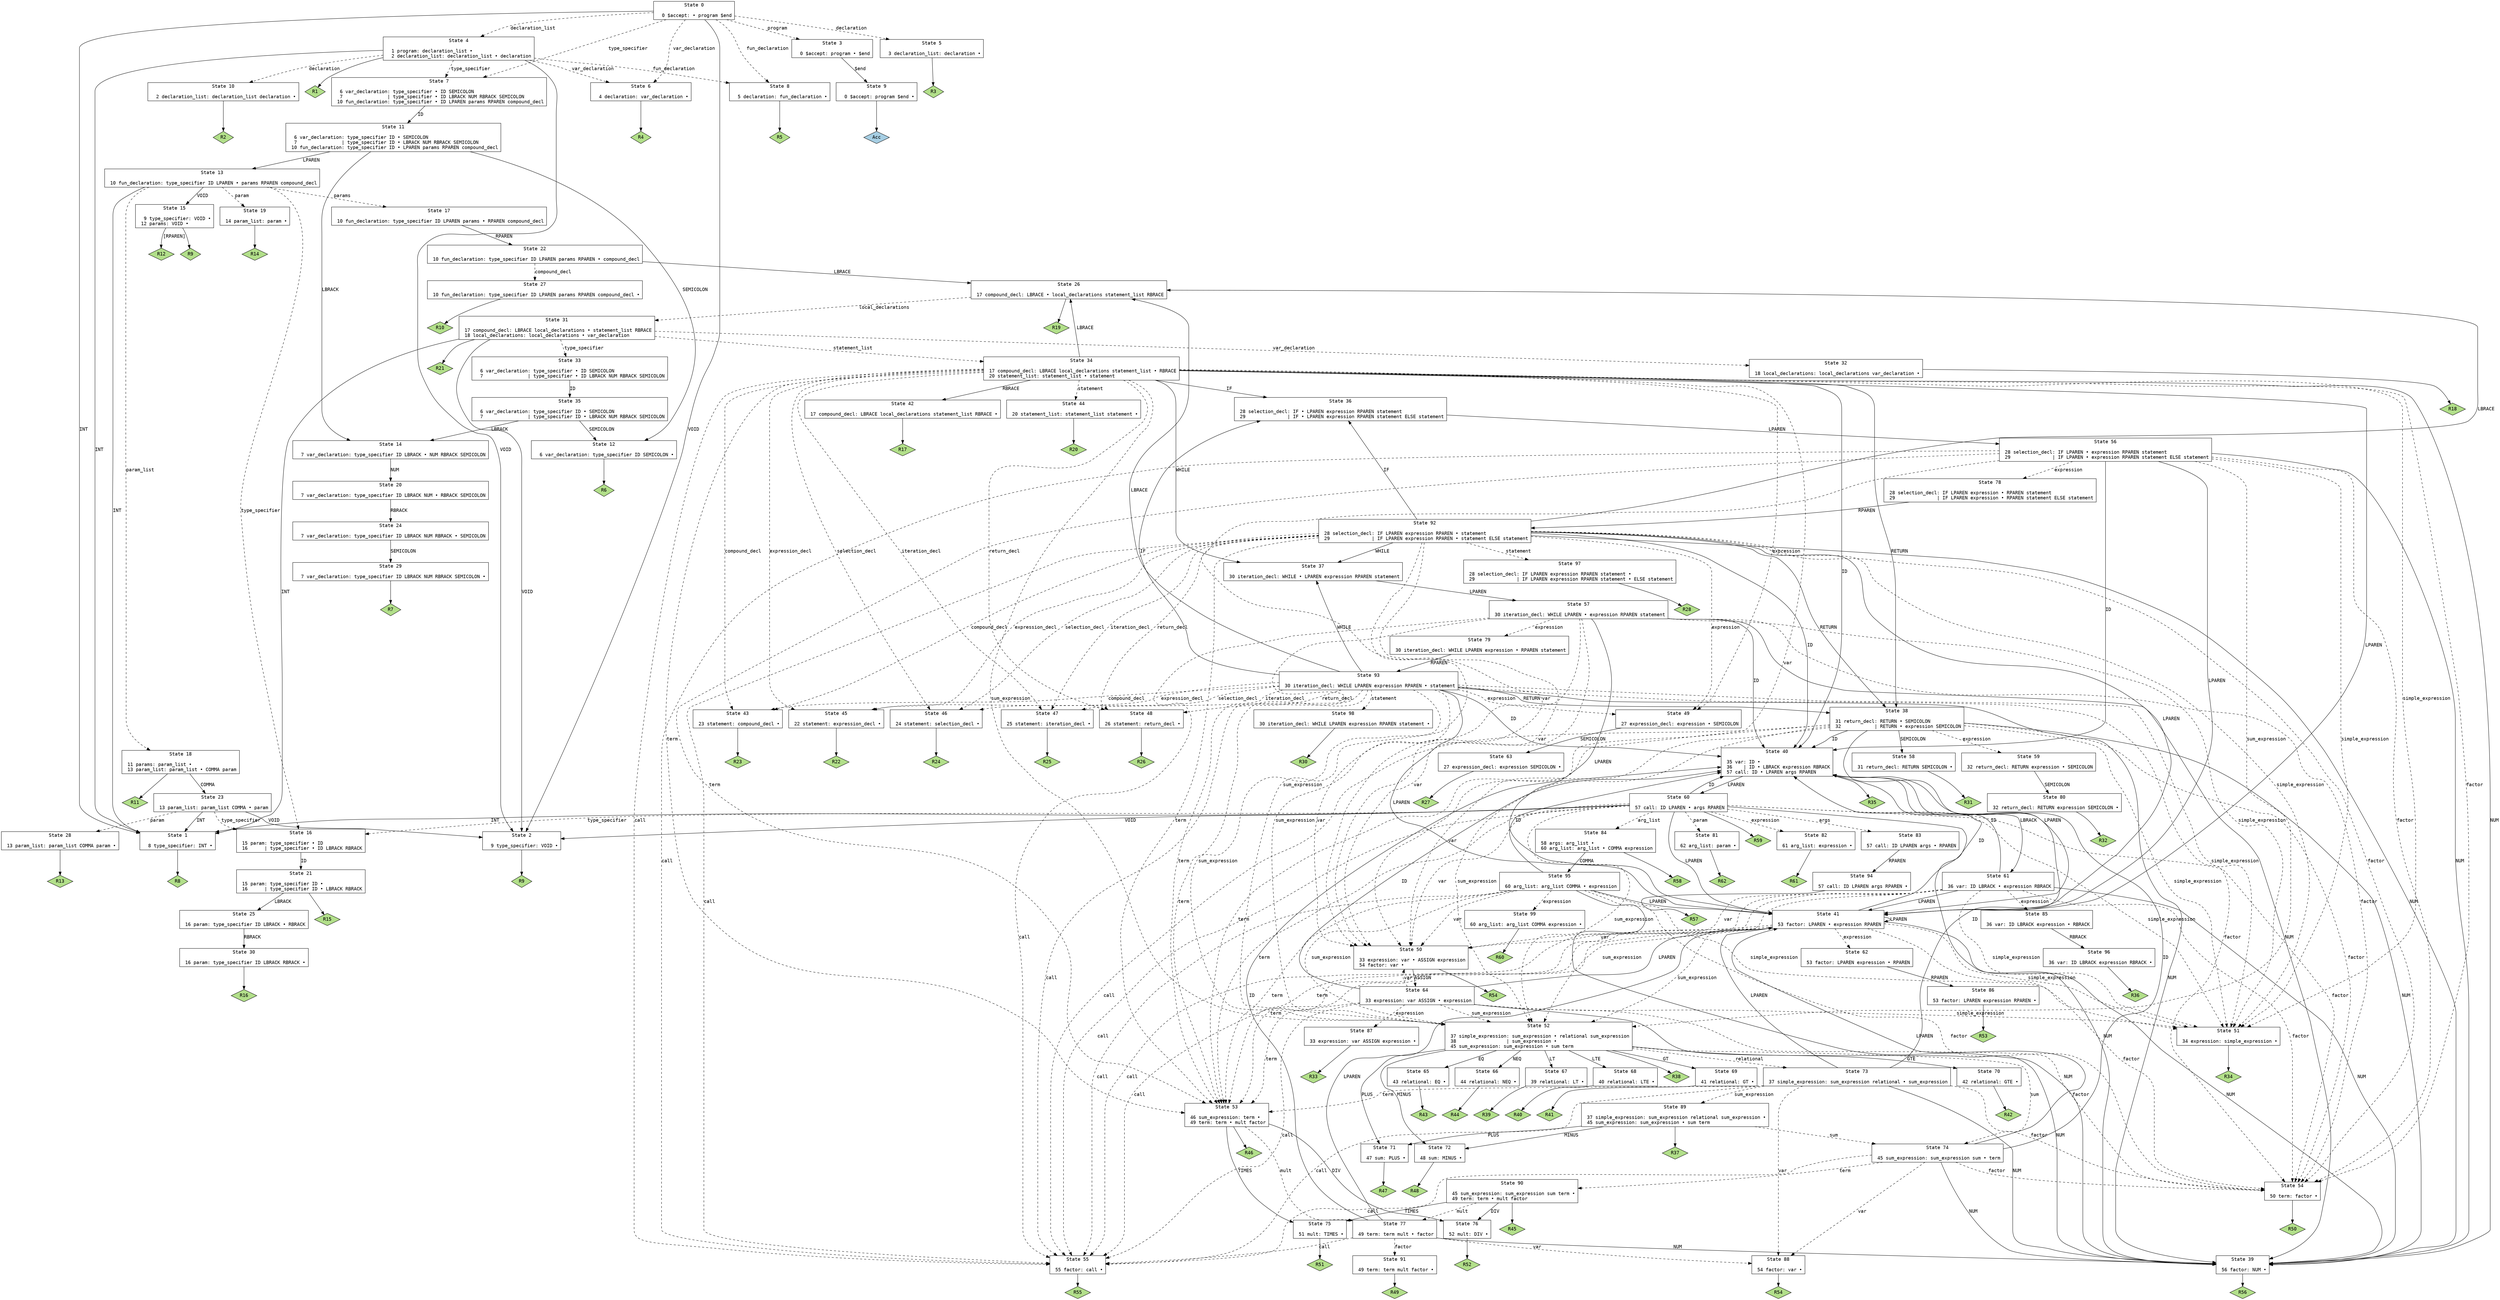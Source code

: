 // Generated by GNU Bison 3.8.2.
// Report bugs to <bug-bison@gnu.org>.
// Home page: <https://www.gnu.org/software/bison/>.

digraph "parser/parser.y"
{
  node [fontname = courier, shape = box, colorscheme = paired6]
  edge [fontname = courier]

  0 [label="State 0\n\l  0 $accept: • program $end\l"]
  0 -> 1 [style=solid label="INT"]
  0 -> 2 [style=solid label="VOID"]
  0 -> 3 [style=dashed label="program"]
  0 -> 4 [style=dashed label="declaration_list"]
  0 -> 5 [style=dashed label="declaration"]
  0 -> 6 [style=dashed label="var_declaration"]
  0 -> 7 [style=dashed label="type_specifier"]
  0 -> 8 [style=dashed label="fun_declaration"]
  1 [label="State 1\n\l  8 type_specifier: INT •\l"]
  1 -> "1R8" [style=solid]
 "1R8" [label="R8", fillcolor=3, shape=diamond, style=filled]
  2 [label="State 2\n\l  9 type_specifier: VOID •\l"]
  2 -> "2R9" [style=solid]
 "2R9" [label="R9", fillcolor=3, shape=diamond, style=filled]
  3 [label="State 3\n\l  0 $accept: program • $end\l"]
  3 -> 9 [style=solid label="$end"]
  4 [label="State 4\n\l  1 program: declaration_list •\l  2 declaration_list: declaration_list • declaration\l"]
  4 -> 1 [style=solid label="INT"]
  4 -> 2 [style=solid label="VOID"]
  4 -> 10 [style=dashed label="declaration"]
  4 -> 6 [style=dashed label="var_declaration"]
  4 -> 7 [style=dashed label="type_specifier"]
  4 -> 8 [style=dashed label="fun_declaration"]
  4 -> "4R1" [style=solid]
 "4R1" [label="R1", fillcolor=3, shape=diamond, style=filled]
  5 [label="State 5\n\l  3 declaration_list: declaration •\l"]
  5 -> "5R3" [style=solid]
 "5R3" [label="R3", fillcolor=3, shape=diamond, style=filled]
  6 [label="State 6\n\l  4 declaration: var_declaration •\l"]
  6 -> "6R4" [style=solid]
 "6R4" [label="R4", fillcolor=3, shape=diamond, style=filled]
  7 [label="State 7\n\l  6 var_declaration: type_specifier • ID SEMICOLON\l  7                | type_specifier • ID LBRACK NUM RBRACK SEMICOLON\l 10 fun_declaration: type_specifier • ID LPAREN params RPAREN compound_decl\l"]
  7 -> 11 [style=solid label="ID"]
  8 [label="State 8\n\l  5 declaration: fun_declaration •\l"]
  8 -> "8R5" [style=solid]
 "8R5" [label="R5", fillcolor=3, shape=diamond, style=filled]
  9 [label="State 9\n\l  0 $accept: program $end •\l"]
  9 -> "9R0" [style=solid]
 "9R0" [label="Acc", fillcolor=1, shape=diamond, style=filled]
  10 [label="State 10\n\l  2 declaration_list: declaration_list declaration •\l"]
  10 -> "10R2" [style=solid]
 "10R2" [label="R2", fillcolor=3, shape=diamond, style=filled]
  11 [label="State 11\n\l  6 var_declaration: type_specifier ID • SEMICOLON\l  7                | type_specifier ID • LBRACK NUM RBRACK SEMICOLON\l 10 fun_declaration: type_specifier ID • LPAREN params RPAREN compound_decl\l"]
  11 -> 12 [style=solid label="SEMICOLON"]
  11 -> 13 [style=solid label="LPAREN"]
  11 -> 14 [style=solid label="LBRACK"]
  12 [label="State 12\n\l  6 var_declaration: type_specifier ID SEMICOLON •\l"]
  12 -> "12R6" [style=solid]
 "12R6" [label="R6", fillcolor=3, shape=diamond, style=filled]
  13 [label="State 13\n\l 10 fun_declaration: type_specifier ID LPAREN • params RPAREN compound_decl\l"]
  13 -> 1 [style=solid label="INT"]
  13 -> 15 [style=solid label="VOID"]
  13 -> 16 [style=dashed label="type_specifier"]
  13 -> 17 [style=dashed label="params"]
  13 -> 18 [style=dashed label="param_list"]
  13 -> 19 [style=dashed label="param"]
  14 [label="State 14\n\l  7 var_declaration: type_specifier ID LBRACK • NUM RBRACK SEMICOLON\l"]
  14 -> 20 [style=solid label="NUM"]
  15 [label="State 15\n\l  9 type_specifier: VOID •\l 12 params: VOID •\l"]
  15 -> "15R9" [style=solid]
 "15R9" [label="R9", fillcolor=3, shape=diamond, style=filled]
  15 -> "15R12" [label="[RPAREN]", style=solid]
 "15R12" [label="R12", fillcolor=3, shape=diamond, style=filled]
  16 [label="State 16\n\l 15 param: type_specifier • ID\l 16      | type_specifier • ID LBRACK RBRACK\l"]
  16 -> 21 [style=solid label="ID"]
  17 [label="State 17\n\l 10 fun_declaration: type_specifier ID LPAREN params • RPAREN compound_decl\l"]
  17 -> 22 [style=solid label="RPAREN"]
  18 [label="State 18\n\l 11 params: param_list •\l 13 param_list: param_list • COMMA param\l"]
  18 -> 23 [style=solid label="COMMA"]
  18 -> "18R11" [style=solid]
 "18R11" [label="R11", fillcolor=3, shape=diamond, style=filled]
  19 [label="State 19\n\l 14 param_list: param •\l"]
  19 -> "19R14" [style=solid]
 "19R14" [label="R14", fillcolor=3, shape=diamond, style=filled]
  20 [label="State 20\n\l  7 var_declaration: type_specifier ID LBRACK NUM • RBRACK SEMICOLON\l"]
  20 -> 24 [style=solid label="RBRACK"]
  21 [label="State 21\n\l 15 param: type_specifier ID •\l 16      | type_specifier ID • LBRACK RBRACK\l"]
  21 -> 25 [style=solid label="LBRACK"]
  21 -> "21R15" [style=solid]
 "21R15" [label="R15", fillcolor=3, shape=diamond, style=filled]
  22 [label="State 22\n\l 10 fun_declaration: type_specifier ID LPAREN params RPAREN • compound_decl\l"]
  22 -> 26 [style=solid label="LBRACE"]
  22 -> 27 [style=dashed label="compound_decl"]
  23 [label="State 23\n\l 13 param_list: param_list COMMA • param\l"]
  23 -> 1 [style=solid label="INT"]
  23 -> 2 [style=solid label="VOID"]
  23 -> 16 [style=dashed label="type_specifier"]
  23 -> 28 [style=dashed label="param"]
  24 [label="State 24\n\l  7 var_declaration: type_specifier ID LBRACK NUM RBRACK • SEMICOLON\l"]
  24 -> 29 [style=solid label="SEMICOLON"]
  25 [label="State 25\n\l 16 param: type_specifier ID LBRACK • RBRACK\l"]
  25 -> 30 [style=solid label="RBRACK"]
  26 [label="State 26\n\l 17 compound_decl: LBRACE • local_declarations statement_list RBRACE\l"]
  26 -> 31 [style=dashed label="local_declarations"]
  26 -> "26R19" [style=solid]
 "26R19" [label="R19", fillcolor=3, shape=diamond, style=filled]
  27 [label="State 27\n\l 10 fun_declaration: type_specifier ID LPAREN params RPAREN compound_decl •\l"]
  27 -> "27R10" [style=solid]
 "27R10" [label="R10", fillcolor=3, shape=diamond, style=filled]
  28 [label="State 28\n\l 13 param_list: param_list COMMA param •\l"]
  28 -> "28R13" [style=solid]
 "28R13" [label="R13", fillcolor=3, shape=diamond, style=filled]
  29 [label="State 29\n\l  7 var_declaration: type_specifier ID LBRACK NUM RBRACK SEMICOLON •\l"]
  29 -> "29R7" [style=solid]
 "29R7" [label="R7", fillcolor=3, shape=diamond, style=filled]
  30 [label="State 30\n\l 16 param: type_specifier ID LBRACK RBRACK •\l"]
  30 -> "30R16" [style=solid]
 "30R16" [label="R16", fillcolor=3, shape=diamond, style=filled]
  31 [label="State 31\n\l 17 compound_decl: LBRACE local_declarations • statement_list RBRACE\l 18 local_declarations: local_declarations • var_declaration\l"]
  31 -> 1 [style=solid label="INT"]
  31 -> 2 [style=solid label="VOID"]
  31 -> 32 [style=dashed label="var_declaration"]
  31 -> 33 [style=dashed label="type_specifier"]
  31 -> 34 [style=dashed label="statement_list"]
  31 -> "31R21" [style=solid]
 "31R21" [label="R21", fillcolor=3, shape=diamond, style=filled]
  32 [label="State 32\n\l 18 local_declarations: local_declarations var_declaration •\l"]
  32 -> "32R18" [style=solid]
 "32R18" [label="R18", fillcolor=3, shape=diamond, style=filled]
  33 [label="State 33\n\l  6 var_declaration: type_specifier • ID SEMICOLON\l  7                | type_specifier • ID LBRACK NUM RBRACK SEMICOLON\l"]
  33 -> 35 [style=solid label="ID"]
  34 [label="State 34\n\l 17 compound_decl: LBRACE local_declarations statement_list • RBRACE\l 20 statement_list: statement_list • statement\l"]
  34 -> 36 [style=solid label="IF"]
  34 -> 37 [style=solid label="WHILE"]
  34 -> 38 [style=solid label="RETURN"]
  34 -> 39 [style=solid label="NUM"]
  34 -> 40 [style=solid label="ID"]
  34 -> 41 [style=solid label="LPAREN"]
  34 -> 26 [style=solid label="LBRACE"]
  34 -> 42 [style=solid label="RBRACE"]
  34 -> 43 [style=dashed label="compound_decl"]
  34 -> 44 [style=dashed label="statement"]
  34 -> 45 [style=dashed label="expression_decl"]
  34 -> 46 [style=dashed label="selection_decl"]
  34 -> 47 [style=dashed label="iteration_decl"]
  34 -> 48 [style=dashed label="return_decl"]
  34 -> 49 [style=dashed label="expression"]
  34 -> 50 [style=dashed label="var"]
  34 -> 51 [style=dashed label="simple_expression"]
  34 -> 52 [style=dashed label="sum_expression"]
  34 -> 53 [style=dashed label="term"]
  34 -> 54 [style=dashed label="factor"]
  34 -> 55 [style=dashed label="call"]
  35 [label="State 35\n\l  6 var_declaration: type_specifier ID • SEMICOLON\l  7                | type_specifier ID • LBRACK NUM RBRACK SEMICOLON\l"]
  35 -> 12 [style=solid label="SEMICOLON"]
  35 -> 14 [style=solid label="LBRACK"]
  36 [label="State 36\n\l 28 selection_decl: IF • LPAREN expression RPAREN statement\l 29               | IF • LPAREN expression RPAREN statement ELSE statement\l"]
  36 -> 56 [style=solid label="LPAREN"]
  37 [label="State 37\n\l 30 iteration_decl: WHILE • LPAREN expression RPAREN statement\l"]
  37 -> 57 [style=solid label="LPAREN"]
  38 [label="State 38\n\l 31 return_decl: RETURN • SEMICOLON\l 32            | RETURN • expression SEMICOLON\l"]
  38 -> 39 [style=solid label="NUM"]
  38 -> 40 [style=solid label="ID"]
  38 -> 58 [style=solid label="SEMICOLON"]
  38 -> 41 [style=solid label="LPAREN"]
  38 -> 59 [style=dashed label="expression"]
  38 -> 50 [style=dashed label="var"]
  38 -> 51 [style=dashed label="simple_expression"]
  38 -> 52 [style=dashed label="sum_expression"]
  38 -> 53 [style=dashed label="term"]
  38 -> 54 [style=dashed label="factor"]
  38 -> 55 [style=dashed label="call"]
  39 [label="State 39\n\l 56 factor: NUM •\l"]
  39 -> "39R56" [style=solid]
 "39R56" [label="R56", fillcolor=3, shape=diamond, style=filled]
  40 [label="State 40\n\l 35 var: ID •\l 36    | ID • LBRACK expression RBRACK\l 57 call: ID • LPAREN args RPAREN\l"]
  40 -> 60 [style=solid label="LPAREN"]
  40 -> 61 [style=solid label="LBRACK"]
  40 -> "40R35" [style=solid]
 "40R35" [label="R35", fillcolor=3, shape=diamond, style=filled]
  41 [label="State 41\n\l 53 factor: LPAREN • expression RPAREN\l"]
  41 -> 39 [style=solid label="NUM"]
  41 -> 40 [style=solid label="ID"]
  41 -> 41 [style=solid label="LPAREN"]
  41 -> 62 [style=dashed label="expression"]
  41 -> 50 [style=dashed label="var"]
  41 -> 51 [style=dashed label="simple_expression"]
  41 -> 52 [style=dashed label="sum_expression"]
  41 -> 53 [style=dashed label="term"]
  41 -> 54 [style=dashed label="factor"]
  41 -> 55 [style=dashed label="call"]
  42 [label="State 42\n\l 17 compound_decl: LBRACE local_declarations statement_list RBRACE •\l"]
  42 -> "42R17" [style=solid]
 "42R17" [label="R17", fillcolor=3, shape=diamond, style=filled]
  43 [label="State 43\n\l 23 statement: compound_decl •\l"]
  43 -> "43R23" [style=solid]
 "43R23" [label="R23", fillcolor=3, shape=diamond, style=filled]
  44 [label="State 44\n\l 20 statement_list: statement_list statement •\l"]
  44 -> "44R20" [style=solid]
 "44R20" [label="R20", fillcolor=3, shape=diamond, style=filled]
  45 [label="State 45\n\l 22 statement: expression_decl •\l"]
  45 -> "45R22" [style=solid]
 "45R22" [label="R22", fillcolor=3, shape=diamond, style=filled]
  46 [label="State 46\n\l 24 statement: selection_decl •\l"]
  46 -> "46R24" [style=solid]
 "46R24" [label="R24", fillcolor=3, shape=diamond, style=filled]
  47 [label="State 47\n\l 25 statement: iteration_decl •\l"]
  47 -> "47R25" [style=solid]
 "47R25" [label="R25", fillcolor=3, shape=diamond, style=filled]
  48 [label="State 48\n\l 26 statement: return_decl •\l"]
  48 -> "48R26" [style=solid]
 "48R26" [label="R26", fillcolor=3, shape=diamond, style=filled]
  49 [label="State 49\n\l 27 expression_decl: expression • SEMICOLON\l"]
  49 -> 63 [style=solid label="SEMICOLON"]
  50 [label="State 50\n\l 33 expression: var • ASSIGN expression\l 54 factor: var •\l"]
  50 -> 64 [style=solid label="ASSIGN"]
  50 -> "50R54" [style=solid]
 "50R54" [label="R54", fillcolor=3, shape=diamond, style=filled]
  51 [label="State 51\n\l 34 expression: simple_expression •\l"]
  51 -> "51R34" [style=solid]
 "51R34" [label="R34", fillcolor=3, shape=diamond, style=filled]
  52 [label="State 52\n\l 37 simple_expression: sum_expression • relational sum_expression\l 38                  | sum_expression •\l 45 sum_expression: sum_expression • sum term\l"]
  52 -> 65 [style=solid label="EQ"]
  52 -> 66 [style=solid label="NEQ"]
  52 -> 67 [style=solid label="LT"]
  52 -> 68 [style=solid label="LTE"]
  52 -> 69 [style=solid label="GT"]
  52 -> 70 [style=solid label="GTE"]
  52 -> 71 [style=solid label="PLUS"]
  52 -> 72 [style=solid label="MINUS"]
  52 -> 73 [style=dashed label="relational"]
  52 -> 74 [style=dashed label="sum"]
  52 -> "52R38" [style=solid]
 "52R38" [label="R38", fillcolor=3, shape=diamond, style=filled]
  53 [label="State 53\n\l 46 sum_expression: term •\l 49 term: term • mult factor\l"]
  53 -> 75 [style=solid label="TIMES"]
  53 -> 76 [style=solid label="DIV"]
  53 -> 77 [style=dashed label="mult"]
  53 -> "53R46" [style=solid]
 "53R46" [label="R46", fillcolor=3, shape=diamond, style=filled]
  54 [label="State 54\n\l 50 term: factor •\l"]
  54 -> "54R50" [style=solid]
 "54R50" [label="R50", fillcolor=3, shape=diamond, style=filled]
  55 [label="State 55\n\l 55 factor: call •\l"]
  55 -> "55R55" [style=solid]
 "55R55" [label="R55", fillcolor=3, shape=diamond, style=filled]
  56 [label="State 56\n\l 28 selection_decl: IF LPAREN • expression RPAREN statement\l 29               | IF LPAREN • expression RPAREN statement ELSE statement\l"]
  56 -> 39 [style=solid label="NUM"]
  56 -> 40 [style=solid label="ID"]
  56 -> 41 [style=solid label="LPAREN"]
  56 -> 78 [style=dashed label="expression"]
  56 -> 50 [style=dashed label="var"]
  56 -> 51 [style=dashed label="simple_expression"]
  56 -> 52 [style=dashed label="sum_expression"]
  56 -> 53 [style=dashed label="term"]
  56 -> 54 [style=dashed label="factor"]
  56 -> 55 [style=dashed label="call"]
  57 [label="State 57\n\l 30 iteration_decl: WHILE LPAREN • expression RPAREN statement\l"]
  57 -> 39 [style=solid label="NUM"]
  57 -> 40 [style=solid label="ID"]
  57 -> 41 [style=solid label="LPAREN"]
  57 -> 79 [style=dashed label="expression"]
  57 -> 50 [style=dashed label="var"]
  57 -> 51 [style=dashed label="simple_expression"]
  57 -> 52 [style=dashed label="sum_expression"]
  57 -> 53 [style=dashed label="term"]
  57 -> 54 [style=dashed label="factor"]
  57 -> 55 [style=dashed label="call"]
  58 [label="State 58\n\l 31 return_decl: RETURN SEMICOLON •\l"]
  58 -> "58R31" [style=solid]
 "58R31" [label="R31", fillcolor=3, shape=diamond, style=filled]
  59 [label="State 59\n\l 32 return_decl: RETURN expression • SEMICOLON\l"]
  59 -> 80 [style=solid label="SEMICOLON"]
  60 [label="State 60\n\l 57 call: ID LPAREN • args RPAREN\l"]
  60 -> 1 [style=solid label="INT"]
  60 -> 2 [style=solid label="VOID"]
  60 -> 39 [style=solid label="NUM"]
  60 -> 40 [style=solid label="ID"]
  60 -> 41 [style=solid label="LPAREN"]
  60 -> 16 [style=dashed label="type_specifier"]
  60 -> 81 [style=dashed label="param"]
  60 -> 82 [style=dashed label="expression"]
  60 -> 50 [style=dashed label="var"]
  60 -> 51 [style=dashed label="simple_expression"]
  60 -> 52 [style=dashed label="sum_expression"]
  60 -> 53 [style=dashed label="term"]
  60 -> 54 [style=dashed label="factor"]
  60 -> 55 [style=dashed label="call"]
  60 -> 83 [style=dashed label="args"]
  60 -> 84 [style=dashed label="arg_list"]
  60 -> "60R59" [style=solid]
 "60R59" [label="R59", fillcolor=3, shape=diamond, style=filled]
  61 [label="State 61\n\l 36 var: ID LBRACK • expression RBRACK\l"]
  61 -> 39 [style=solid label="NUM"]
  61 -> 40 [style=solid label="ID"]
  61 -> 41 [style=solid label="LPAREN"]
  61 -> 85 [style=dashed label="expression"]
  61 -> 50 [style=dashed label="var"]
  61 -> 51 [style=dashed label="simple_expression"]
  61 -> 52 [style=dashed label="sum_expression"]
  61 -> 53 [style=dashed label="term"]
  61 -> 54 [style=dashed label="factor"]
  61 -> 55 [style=dashed label="call"]
  62 [label="State 62\n\l 53 factor: LPAREN expression • RPAREN\l"]
  62 -> 86 [style=solid label="RPAREN"]
  63 [label="State 63\n\l 27 expression_decl: expression SEMICOLON •\l"]
  63 -> "63R27" [style=solid]
 "63R27" [label="R27", fillcolor=3, shape=diamond, style=filled]
  64 [label="State 64\n\l 33 expression: var ASSIGN • expression\l"]
  64 -> 39 [style=solid label="NUM"]
  64 -> 40 [style=solid label="ID"]
  64 -> 41 [style=solid label="LPAREN"]
  64 -> 87 [style=dashed label="expression"]
  64 -> 50 [style=dashed label="var"]
  64 -> 51 [style=dashed label="simple_expression"]
  64 -> 52 [style=dashed label="sum_expression"]
  64 -> 53 [style=dashed label="term"]
  64 -> 54 [style=dashed label="factor"]
  64 -> 55 [style=dashed label="call"]
  65 [label="State 65\n\l 43 relational: EQ •\l"]
  65 -> "65R43" [style=solid]
 "65R43" [label="R43", fillcolor=3, shape=diamond, style=filled]
  66 [label="State 66\n\l 44 relational: NEQ •\l"]
  66 -> "66R44" [style=solid]
 "66R44" [label="R44", fillcolor=3, shape=diamond, style=filled]
  67 [label="State 67\n\l 39 relational: LT •\l"]
  67 -> "67R39" [style=solid]
 "67R39" [label="R39", fillcolor=3, shape=diamond, style=filled]
  68 [label="State 68\n\l 40 relational: LTE •\l"]
  68 -> "68R40" [style=solid]
 "68R40" [label="R40", fillcolor=3, shape=diamond, style=filled]
  69 [label="State 69\n\l 41 relational: GT •\l"]
  69 -> "69R41" [style=solid]
 "69R41" [label="R41", fillcolor=3, shape=diamond, style=filled]
  70 [label="State 70\n\l 42 relational: GTE •\l"]
  70 -> "70R42" [style=solid]
 "70R42" [label="R42", fillcolor=3, shape=diamond, style=filled]
  71 [label="State 71\n\l 47 sum: PLUS •\l"]
  71 -> "71R47" [style=solid]
 "71R47" [label="R47", fillcolor=3, shape=diamond, style=filled]
  72 [label="State 72\n\l 48 sum: MINUS •\l"]
  72 -> "72R48" [style=solid]
 "72R48" [label="R48", fillcolor=3, shape=diamond, style=filled]
  73 [label="State 73\n\l 37 simple_expression: sum_expression relational • sum_expression\l"]
  73 -> 39 [style=solid label="NUM"]
  73 -> 40 [style=solid label="ID"]
  73 -> 41 [style=solid label="LPAREN"]
  73 -> 88 [style=dashed label="var"]
  73 -> 89 [style=dashed label="sum_expression"]
  73 -> 53 [style=dashed label="term"]
  73 -> 54 [style=dashed label="factor"]
  73 -> 55 [style=dashed label="call"]
  74 [label="State 74\n\l 45 sum_expression: sum_expression sum • term\l"]
  74 -> 39 [style=solid label="NUM"]
  74 -> 40 [style=solid label="ID"]
  74 -> 41 [style=solid label="LPAREN"]
  74 -> 88 [style=dashed label="var"]
  74 -> 90 [style=dashed label="term"]
  74 -> 54 [style=dashed label="factor"]
  74 -> 55 [style=dashed label="call"]
  75 [label="State 75\n\l 51 mult: TIMES •\l"]
  75 -> "75R51" [style=solid]
 "75R51" [label="R51", fillcolor=3, shape=diamond, style=filled]
  76 [label="State 76\n\l 52 mult: DIV •\l"]
  76 -> "76R52" [style=solid]
 "76R52" [label="R52", fillcolor=3, shape=diamond, style=filled]
  77 [label="State 77\n\l 49 term: term mult • factor\l"]
  77 -> 39 [style=solid label="NUM"]
  77 -> 40 [style=solid label="ID"]
  77 -> 41 [style=solid label="LPAREN"]
  77 -> 88 [style=dashed label="var"]
  77 -> 91 [style=dashed label="factor"]
  77 -> 55 [style=dashed label="call"]
  78 [label="State 78\n\l 28 selection_decl: IF LPAREN expression • RPAREN statement\l 29               | IF LPAREN expression • RPAREN statement ELSE statement\l"]
  78 -> 92 [style=solid label="RPAREN"]
  79 [label="State 79\n\l 30 iteration_decl: WHILE LPAREN expression • RPAREN statement\l"]
  79 -> 93 [style=solid label="RPAREN"]
  80 [label="State 80\n\l 32 return_decl: RETURN expression SEMICOLON •\l"]
  80 -> "80R32" [style=solid]
 "80R32" [label="R32", fillcolor=3, shape=diamond, style=filled]
  81 [label="State 81\n\l 62 arg_list: param •\l"]
  81 -> "81R62" [style=solid]
 "81R62" [label="R62", fillcolor=3, shape=diamond, style=filled]
  82 [label="State 82\n\l 61 arg_list: expression •\l"]
  82 -> "82R61" [style=solid]
 "82R61" [label="R61", fillcolor=3, shape=diamond, style=filled]
  83 [label="State 83\n\l 57 call: ID LPAREN args • RPAREN\l"]
  83 -> 94 [style=solid label="RPAREN"]
  84 [label="State 84\n\l 58 args: arg_list •\l 60 arg_list: arg_list • COMMA expression\l"]
  84 -> 95 [style=solid label="COMMA"]
  84 -> "84R58" [style=solid]
 "84R58" [label="R58", fillcolor=3, shape=diamond, style=filled]
  85 [label="State 85\n\l 36 var: ID LBRACK expression • RBRACK\l"]
  85 -> 96 [style=solid label="RBRACK"]
  86 [label="State 86\n\l 53 factor: LPAREN expression RPAREN •\l"]
  86 -> "86R53" [style=solid]
 "86R53" [label="R53", fillcolor=3, shape=diamond, style=filled]
  87 [label="State 87\n\l 33 expression: var ASSIGN expression •\l"]
  87 -> "87R33" [style=solid]
 "87R33" [label="R33", fillcolor=3, shape=diamond, style=filled]
  88 [label="State 88\n\l 54 factor: var •\l"]
  88 -> "88R54" [style=solid]
 "88R54" [label="R54", fillcolor=3, shape=diamond, style=filled]
  89 [label="State 89\n\l 37 simple_expression: sum_expression relational sum_expression •\l 45 sum_expression: sum_expression • sum term\l"]
  89 -> 71 [style=solid label="PLUS"]
  89 -> 72 [style=solid label="MINUS"]
  89 -> 74 [style=dashed label="sum"]
  89 -> "89R37" [style=solid]
 "89R37" [label="R37", fillcolor=3, shape=diamond, style=filled]
  90 [label="State 90\n\l 45 sum_expression: sum_expression sum term •\l 49 term: term • mult factor\l"]
  90 -> 75 [style=solid label="TIMES"]
  90 -> 76 [style=solid label="DIV"]
  90 -> 77 [style=dashed label="mult"]
  90 -> "90R45" [style=solid]
 "90R45" [label="R45", fillcolor=3, shape=diamond, style=filled]
  91 [label="State 91\n\l 49 term: term mult factor •\l"]
  91 -> "91R49" [style=solid]
 "91R49" [label="R49", fillcolor=3, shape=diamond, style=filled]
  92 [label="State 92\n\l 28 selection_decl: IF LPAREN expression RPAREN • statement\l 29               | IF LPAREN expression RPAREN • statement ELSE statement\l"]
  92 -> 36 [style=solid label="IF"]
  92 -> 37 [style=solid label="WHILE"]
  92 -> 38 [style=solid label="RETURN"]
  92 -> 39 [style=solid label="NUM"]
  92 -> 40 [style=solid label="ID"]
  92 -> 41 [style=solid label="LPAREN"]
  92 -> 26 [style=solid label="LBRACE"]
  92 -> 43 [style=dashed label="compound_decl"]
  92 -> 97 [style=dashed label="statement"]
  92 -> 45 [style=dashed label="expression_decl"]
  92 -> 46 [style=dashed label="selection_decl"]
  92 -> 47 [style=dashed label="iteration_decl"]
  92 -> 48 [style=dashed label="return_decl"]
  92 -> 49 [style=dashed label="expression"]
  92 -> 50 [style=dashed label="var"]
  92 -> 51 [style=dashed label="simple_expression"]
  92 -> 52 [style=dashed label="sum_expression"]
  92 -> 53 [style=dashed label="term"]
  92 -> 54 [style=dashed label="factor"]
  92 -> 55 [style=dashed label="call"]
  93 [label="State 93\n\l 30 iteration_decl: WHILE LPAREN expression RPAREN • statement\l"]
  93 -> 36 [style=solid label="IF"]
  93 -> 37 [style=solid label="WHILE"]
  93 -> 38 [style=solid label="RETURN"]
  93 -> 39 [style=solid label="NUM"]
  93 -> 40 [style=solid label="ID"]
  93 -> 41 [style=solid label="LPAREN"]
  93 -> 26 [style=solid label="LBRACE"]
  93 -> 43 [style=dashed label="compound_decl"]
  93 -> 98 [style=dashed label="statement"]
  93 -> 45 [style=dashed label="expression_decl"]
  93 -> 46 [style=dashed label="selection_decl"]
  93 -> 47 [style=dashed label="iteration_decl"]
  93 -> 48 [style=dashed label="return_decl"]
  93 -> 49 [style=dashed label="expression"]
  93 -> 50 [style=dashed label="var"]
  93 -> 51 [style=dashed label="simple_expression"]
  93 -> 52 [style=dashed label="sum_expression"]
  93 -> 53 [style=dashed label="term"]
  93 -> 54 [style=dashed label="factor"]
  93 -> 55 [style=dashed label="call"]
  94 [label="State 94\n\l 57 call: ID LPAREN args RPAREN •\l"]
  94 -> "94R57" [style=solid]
 "94R57" [label="R57", fillcolor=3, shape=diamond, style=filled]
  95 [label="State 95\n\l 60 arg_list: arg_list COMMA • expression\l"]
  95 -> 39 [style=solid label="NUM"]
  95 -> 40 [style=solid label="ID"]
  95 -> 41 [style=solid label="LPAREN"]
  95 -> 99 [style=dashed label="expression"]
  95 -> 50 [style=dashed label="var"]
  95 -> 51 [style=dashed label="simple_expression"]
  95 -> 52 [style=dashed label="sum_expression"]
  95 -> 53 [style=dashed label="term"]
  95 -> 54 [style=dashed label="factor"]
  95 -> 55 [style=dashed label="call"]
  96 [label="State 96\n\l 36 var: ID LBRACK expression RBRACK •\l"]
  96 -> "96R36" [style=solid]
 "96R36" [label="R36", fillcolor=3, shape=diamond, style=filled]
  97 [label="State 97\n\l 28 selection_decl: IF LPAREN expression RPAREN statement •\l 29               | IF LPAREN expression RPAREN statement • ELSE statement\l"]
  97 -> "97R28" [style=solid]
 "97R28" [label="R28", fillcolor=3, shape=diamond, style=filled]
  98 [label="State 98\n\l 30 iteration_decl: WHILE LPAREN expression RPAREN statement •\l"]
  98 -> "98R30" [style=solid]
 "98R30" [label="R30", fillcolor=3, shape=diamond, style=filled]
  99 [label="State 99\n\l 60 arg_list: arg_list COMMA expression •\l"]
  99 -> "99R60" [style=solid]
 "99R60" [label="R60", fillcolor=3, shape=diamond, style=filled]
}
